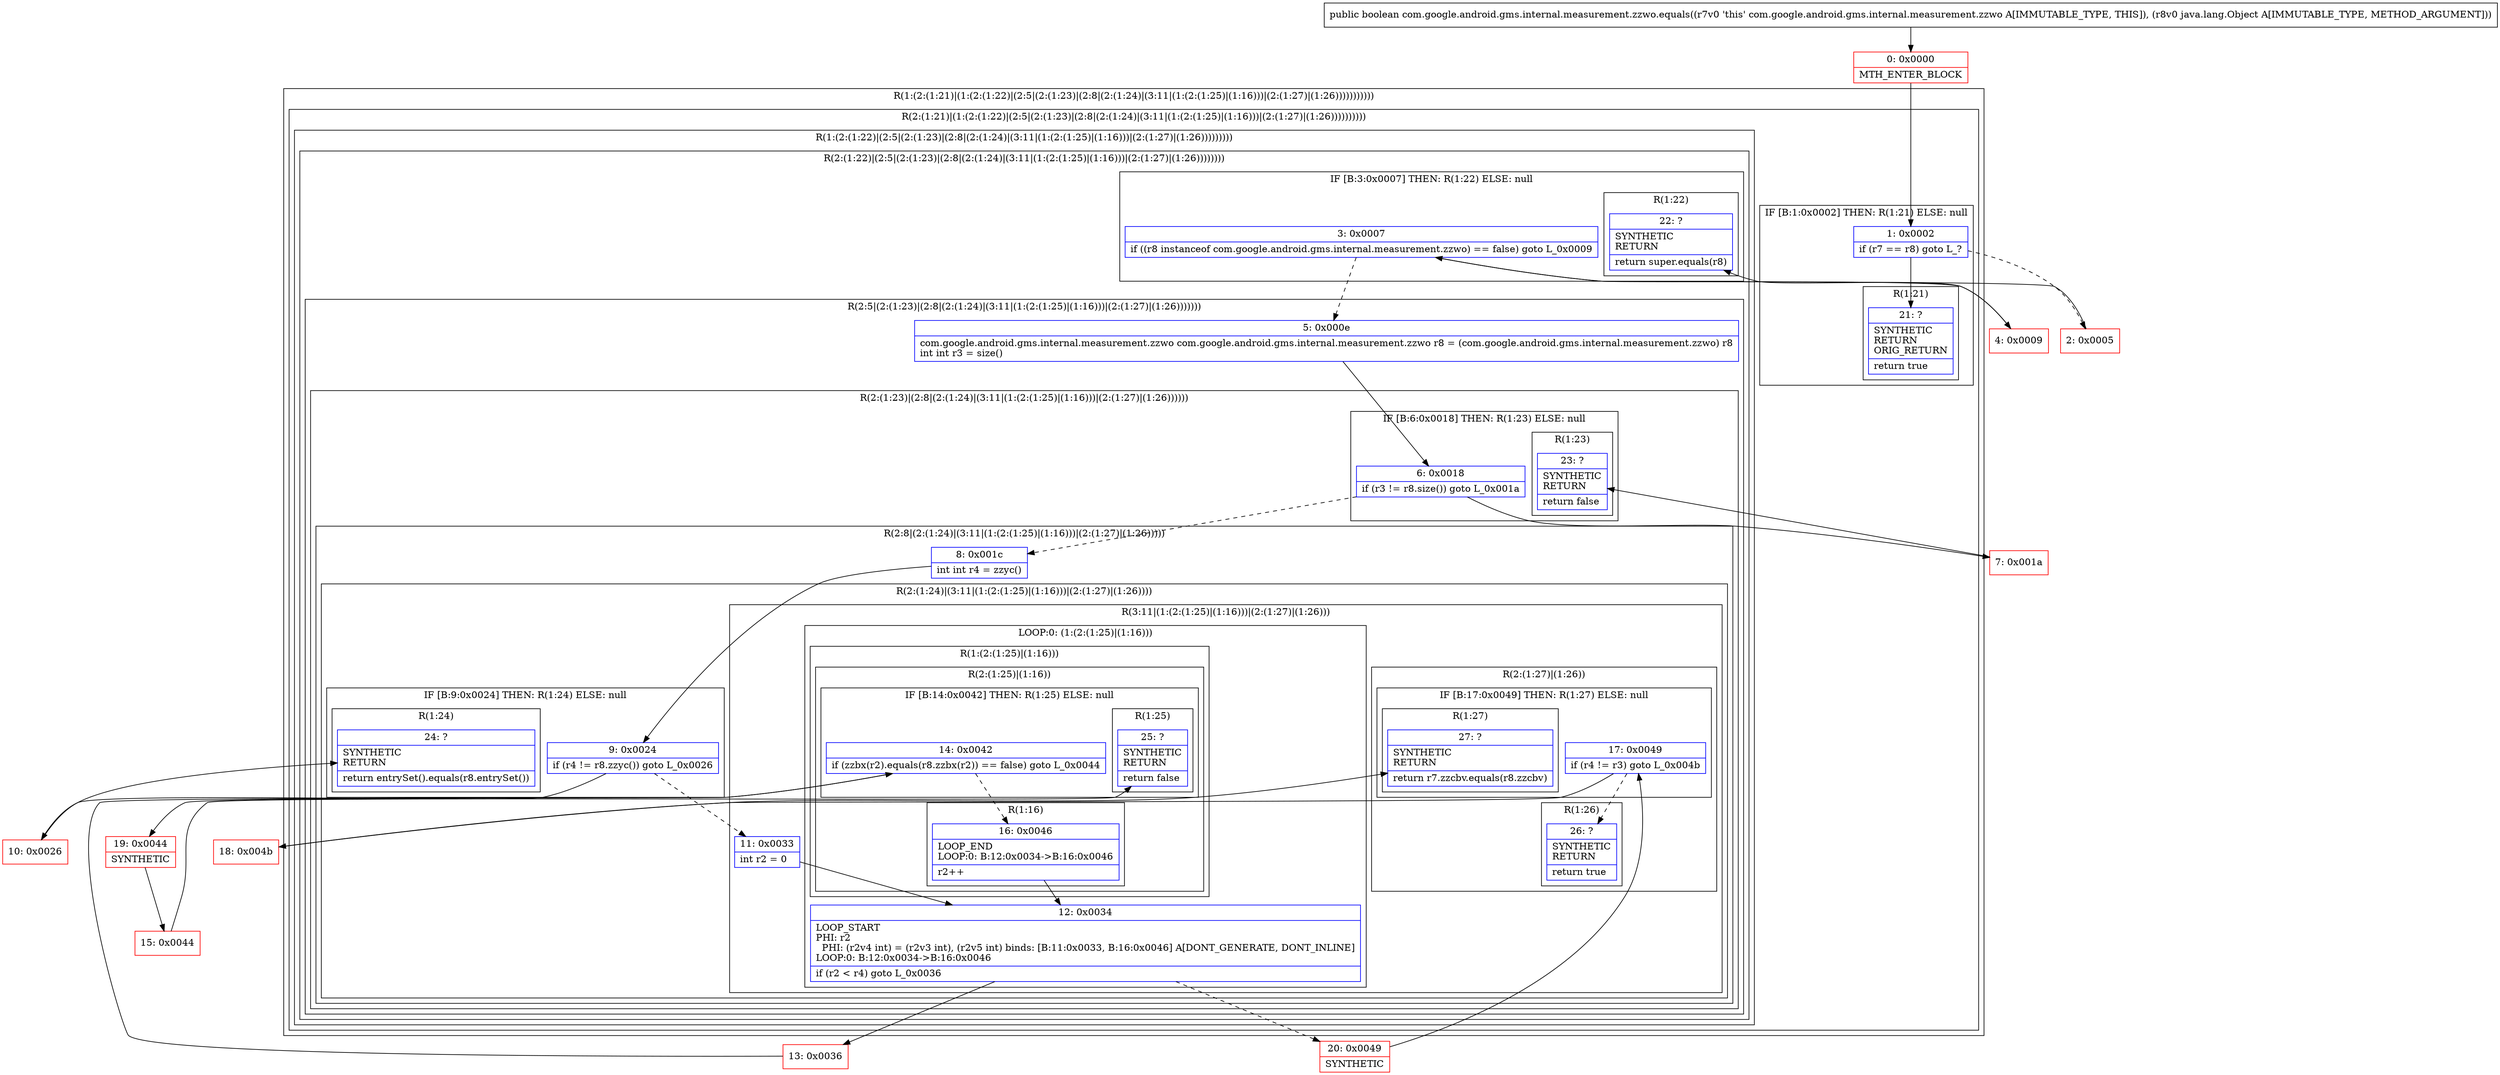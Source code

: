 digraph "CFG forcom.google.android.gms.internal.measurement.zzwo.equals(Ljava\/lang\/Object;)Z" {
subgraph cluster_Region_553086111 {
label = "R(1:(2:(1:21)|(1:(2:(1:22)|(2:5|(2:(1:23)|(2:8|(2:(1:24)|(3:11|(1:(2:(1:25)|(1:16)))|(2:(1:27)|(1:26)))))))))))";
node [shape=record,color=blue];
subgraph cluster_Region_25608179 {
label = "R(2:(1:21)|(1:(2:(1:22)|(2:5|(2:(1:23)|(2:8|(2:(1:24)|(3:11|(1:(2:(1:25)|(1:16)))|(2:(1:27)|(1:26))))))))))";
node [shape=record,color=blue];
subgraph cluster_IfRegion_1187643719 {
label = "IF [B:1:0x0002] THEN: R(1:21) ELSE: null";
node [shape=record,color=blue];
Node_1 [shape=record,label="{1\:\ 0x0002|if (r7 == r8) goto L_?\l}"];
subgraph cluster_Region_1531047757 {
label = "R(1:21)";
node [shape=record,color=blue];
Node_21 [shape=record,label="{21\:\ ?|SYNTHETIC\lRETURN\lORIG_RETURN\l|return true\l}"];
}
}
subgraph cluster_Region_1086972718 {
label = "R(1:(2:(1:22)|(2:5|(2:(1:23)|(2:8|(2:(1:24)|(3:11|(1:(2:(1:25)|(1:16)))|(2:(1:27)|(1:26)))))))))";
node [shape=record,color=blue];
subgraph cluster_Region_1946465763 {
label = "R(2:(1:22)|(2:5|(2:(1:23)|(2:8|(2:(1:24)|(3:11|(1:(2:(1:25)|(1:16)))|(2:(1:27)|(1:26))))))))";
node [shape=record,color=blue];
subgraph cluster_IfRegion_1657950749 {
label = "IF [B:3:0x0007] THEN: R(1:22) ELSE: null";
node [shape=record,color=blue];
Node_3 [shape=record,label="{3\:\ 0x0007|if ((r8 instanceof com.google.android.gms.internal.measurement.zzwo) == false) goto L_0x0009\l}"];
subgraph cluster_Region_918418061 {
label = "R(1:22)";
node [shape=record,color=blue];
Node_22 [shape=record,label="{22\:\ ?|SYNTHETIC\lRETURN\l|return super.equals(r8)\l}"];
}
}
subgraph cluster_Region_1501886026 {
label = "R(2:5|(2:(1:23)|(2:8|(2:(1:24)|(3:11|(1:(2:(1:25)|(1:16)))|(2:(1:27)|(1:26)))))))";
node [shape=record,color=blue];
Node_5 [shape=record,label="{5\:\ 0x000e|com.google.android.gms.internal.measurement.zzwo com.google.android.gms.internal.measurement.zzwo r8 = (com.google.android.gms.internal.measurement.zzwo) r8\lint int r3 = size()\l}"];
subgraph cluster_Region_962766823 {
label = "R(2:(1:23)|(2:8|(2:(1:24)|(3:11|(1:(2:(1:25)|(1:16)))|(2:(1:27)|(1:26))))))";
node [shape=record,color=blue];
subgraph cluster_IfRegion_931449777 {
label = "IF [B:6:0x0018] THEN: R(1:23) ELSE: null";
node [shape=record,color=blue];
Node_6 [shape=record,label="{6\:\ 0x0018|if (r3 != r8.size()) goto L_0x001a\l}"];
subgraph cluster_Region_1746450053 {
label = "R(1:23)";
node [shape=record,color=blue];
Node_23 [shape=record,label="{23\:\ ?|SYNTHETIC\lRETURN\l|return false\l}"];
}
}
subgraph cluster_Region_558716808 {
label = "R(2:8|(2:(1:24)|(3:11|(1:(2:(1:25)|(1:16)))|(2:(1:27)|(1:26)))))";
node [shape=record,color=blue];
Node_8 [shape=record,label="{8\:\ 0x001c|int int r4 = zzyc()\l}"];
subgraph cluster_Region_405422881 {
label = "R(2:(1:24)|(3:11|(1:(2:(1:25)|(1:16)))|(2:(1:27)|(1:26))))";
node [shape=record,color=blue];
subgraph cluster_IfRegion_1467080622 {
label = "IF [B:9:0x0024] THEN: R(1:24) ELSE: null";
node [shape=record,color=blue];
Node_9 [shape=record,label="{9\:\ 0x0024|if (r4 != r8.zzyc()) goto L_0x0026\l}"];
subgraph cluster_Region_1862466579 {
label = "R(1:24)";
node [shape=record,color=blue];
Node_24 [shape=record,label="{24\:\ ?|SYNTHETIC\lRETURN\l|return entrySet().equals(r8.entrySet())\l}"];
}
}
subgraph cluster_Region_1947636163 {
label = "R(3:11|(1:(2:(1:25)|(1:16)))|(2:(1:27)|(1:26)))";
node [shape=record,color=blue];
Node_11 [shape=record,label="{11\:\ 0x0033|int r2 = 0\l}"];
subgraph cluster_LoopRegion_1666029623 {
label = "LOOP:0: (1:(2:(1:25)|(1:16)))";
node [shape=record,color=blue];
Node_12 [shape=record,label="{12\:\ 0x0034|LOOP_START\lPHI: r2 \l  PHI: (r2v4 int) = (r2v3 int), (r2v5 int) binds: [B:11:0x0033, B:16:0x0046] A[DONT_GENERATE, DONT_INLINE]\lLOOP:0: B:12:0x0034\-\>B:16:0x0046\l|if (r2 \< r4) goto L_0x0036\l}"];
subgraph cluster_Region_1096479539 {
label = "R(1:(2:(1:25)|(1:16)))";
node [shape=record,color=blue];
subgraph cluster_Region_1839937888 {
label = "R(2:(1:25)|(1:16))";
node [shape=record,color=blue];
subgraph cluster_IfRegion_298479903 {
label = "IF [B:14:0x0042] THEN: R(1:25) ELSE: null";
node [shape=record,color=blue];
Node_14 [shape=record,label="{14\:\ 0x0042|if (zzbx(r2).equals(r8.zzbx(r2)) == false) goto L_0x0044\l}"];
subgraph cluster_Region_1084888782 {
label = "R(1:25)";
node [shape=record,color=blue];
Node_25 [shape=record,label="{25\:\ ?|SYNTHETIC\lRETURN\l|return false\l}"];
}
}
subgraph cluster_Region_326171894 {
label = "R(1:16)";
node [shape=record,color=blue];
Node_16 [shape=record,label="{16\:\ 0x0046|LOOP_END\lLOOP:0: B:12:0x0034\-\>B:16:0x0046\l|r2++\l}"];
}
}
}
}
subgraph cluster_Region_181626545 {
label = "R(2:(1:27)|(1:26))";
node [shape=record,color=blue];
subgraph cluster_IfRegion_1498925781 {
label = "IF [B:17:0x0049] THEN: R(1:27) ELSE: null";
node [shape=record,color=blue];
Node_17 [shape=record,label="{17\:\ 0x0049|if (r4 != r3) goto L_0x004b\l}"];
subgraph cluster_Region_190932 {
label = "R(1:27)";
node [shape=record,color=blue];
Node_27 [shape=record,label="{27\:\ ?|SYNTHETIC\lRETURN\l|return r7.zzcbv.equals(r8.zzcbv)\l}"];
}
}
subgraph cluster_Region_478597043 {
label = "R(1:26)";
node [shape=record,color=blue];
Node_26 [shape=record,label="{26\:\ ?|SYNTHETIC\lRETURN\l|return true\l}"];
}
}
}
}
}
}
}
}
}
}
}
Node_0 [shape=record,color=red,label="{0\:\ 0x0000|MTH_ENTER_BLOCK\l}"];
Node_2 [shape=record,color=red,label="{2\:\ 0x0005}"];
Node_4 [shape=record,color=red,label="{4\:\ 0x0009}"];
Node_7 [shape=record,color=red,label="{7\:\ 0x001a}"];
Node_10 [shape=record,color=red,label="{10\:\ 0x0026}"];
Node_13 [shape=record,color=red,label="{13\:\ 0x0036}"];
Node_15 [shape=record,color=red,label="{15\:\ 0x0044}"];
Node_18 [shape=record,color=red,label="{18\:\ 0x004b}"];
Node_19 [shape=record,color=red,label="{19\:\ 0x0044|SYNTHETIC\l}"];
Node_20 [shape=record,color=red,label="{20\:\ 0x0049|SYNTHETIC\l}"];
MethodNode[shape=record,label="{public boolean com.google.android.gms.internal.measurement.zzwo.equals((r7v0 'this' com.google.android.gms.internal.measurement.zzwo A[IMMUTABLE_TYPE, THIS]), (r8v0 java.lang.Object A[IMMUTABLE_TYPE, METHOD_ARGUMENT])) }"];
MethodNode -> Node_0;
Node_1 -> Node_2[style=dashed];
Node_1 -> Node_21;
Node_3 -> Node_4;
Node_3 -> Node_5[style=dashed];
Node_5 -> Node_6;
Node_6 -> Node_7;
Node_6 -> Node_8[style=dashed];
Node_8 -> Node_9;
Node_9 -> Node_10;
Node_9 -> Node_11[style=dashed];
Node_11 -> Node_12;
Node_12 -> Node_13;
Node_12 -> Node_20[style=dashed];
Node_14 -> Node_16[style=dashed];
Node_14 -> Node_19;
Node_16 -> Node_12;
Node_17 -> Node_18;
Node_17 -> Node_26[style=dashed];
Node_0 -> Node_1;
Node_2 -> Node_3;
Node_4 -> Node_22;
Node_7 -> Node_23;
Node_10 -> Node_24;
Node_13 -> Node_14;
Node_15 -> Node_25;
Node_18 -> Node_27;
Node_19 -> Node_15;
Node_20 -> Node_17;
}

